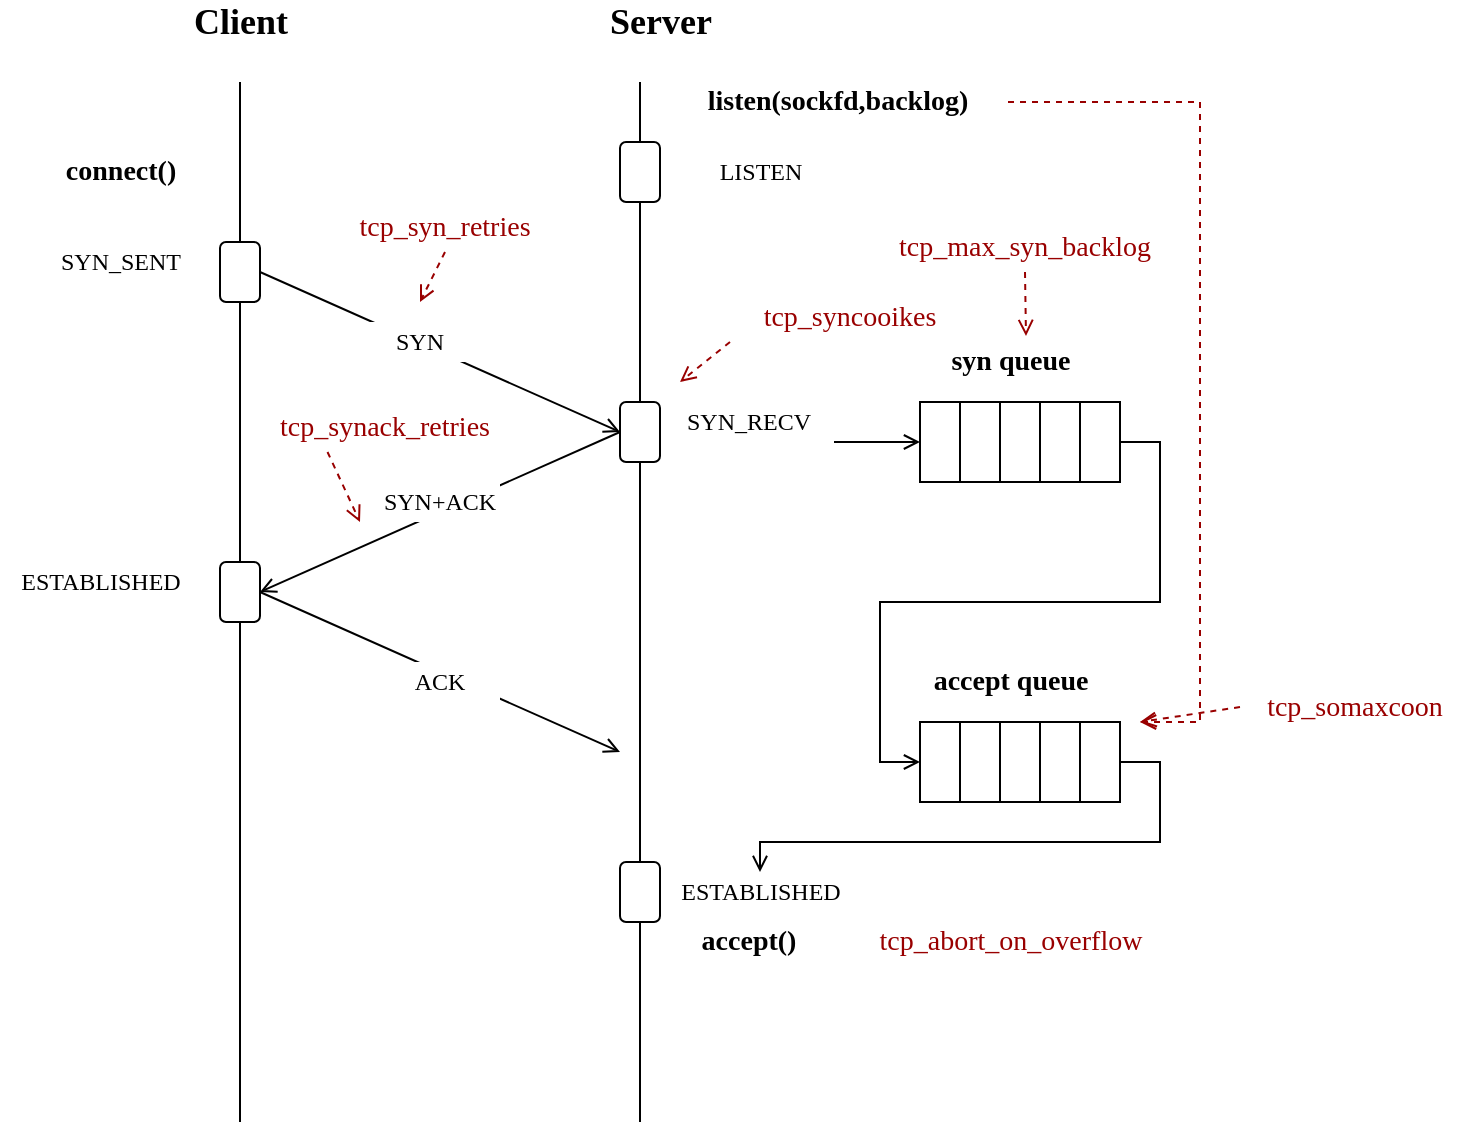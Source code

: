 <mxfile version="13.10.2" type="github" pages="2">
  <diagram id="P91SCGsz-ltXGOBzR_zQ" name="第 1 页">
    <mxGraphModel dx="946" dy="572" grid="1" gridSize="10" guides="1" tooltips="1" connect="1" arrows="1" fold="1" page="0" pageScale="1" pageWidth="827" pageHeight="1169" math="0" shadow="0">
      <root>
        <mxCell id="0" />
        <mxCell id="1" parent="0" />
        <mxCell id="ni8dpE49jvUW7miDLn6J-11" value="" style="endArrow=none;html=1;strokeWidth=1;" parent="1" edge="1">
          <mxGeometry width="50" height="50" relative="1" as="geometry">
            <mxPoint x="160" y="560" as="sourcePoint" />
            <mxPoint x="160" y="40" as="targetPoint" />
          </mxGeometry>
        </mxCell>
        <mxCell id="ni8dpE49jvUW7miDLn6J-34" style="rounded=0;orthogonalLoop=1;jettySize=auto;html=1;exitX=1;exitY=0.5;exitDx=0;exitDy=0;entryX=0;entryY=0.5;entryDx=0;entryDy=0;strokeWidth=1;endArrow=open;endFill=0;" parent="1" source="ni8dpE49jvUW7miDLn6J-8" target="ni8dpE49jvUW7miDLn6J-13" edge="1">
          <mxGeometry relative="1" as="geometry" />
        </mxCell>
        <mxCell id="ni8dpE49jvUW7miDLn6J-8" value="" style="rounded=1;whiteSpace=wrap;html=1;" parent="1" vertex="1">
          <mxGeometry x="150" y="120" width="20" height="30" as="geometry" />
        </mxCell>
        <mxCell id="ni8dpE49jvUW7miDLn6J-12" value="" style="endArrow=none;html=1;strokeWidth=1;" parent="1" source="ni8dpE49jvUW7miDLn6J-41" edge="1">
          <mxGeometry width="50" height="50" relative="1" as="geometry">
            <mxPoint x="360" y="560" as="sourcePoint" />
            <mxPoint x="360" y="40" as="targetPoint" />
          </mxGeometry>
        </mxCell>
        <mxCell id="ni8dpE49jvUW7miDLn6J-35" style="edgeStyle=none;rounded=0;orthogonalLoop=1;jettySize=auto;html=1;exitX=0;exitY=0.5;exitDx=0;exitDy=0;entryX=1;entryY=0.5;entryDx=0;entryDy=0;endArrow=open;endFill=0;strokeWidth=1;" parent="1" source="ni8dpE49jvUW7miDLn6J-13" target="ni8dpE49jvUW7miDLn6J-15" edge="1">
          <mxGeometry relative="1" as="geometry" />
        </mxCell>
        <mxCell id="ni8dpE49jvUW7miDLn6J-13" value="" style="rounded=1;whiteSpace=wrap;html=1;" parent="1" vertex="1">
          <mxGeometry x="350" y="200" width="20" height="30" as="geometry" />
        </mxCell>
        <mxCell id="ni8dpE49jvUW7miDLn6J-14" value="" style="endArrow=none;html=1;strokeWidth=1;" parent="1" target="ni8dpE49jvUW7miDLn6J-13" edge="1">
          <mxGeometry width="50" height="50" relative="1" as="geometry">
            <mxPoint x="360" y="400" as="sourcePoint" />
            <mxPoint x="360" y="80" as="targetPoint" />
          </mxGeometry>
        </mxCell>
        <mxCell id="ni8dpE49jvUW7miDLn6J-36" style="edgeStyle=none;rounded=0;orthogonalLoop=1;jettySize=auto;html=1;exitX=1;exitY=0.5;exitDx=0;exitDy=0;entryX=0;entryY=0.5;entryDx=0;entryDy=0;endArrow=open;endFill=0;strokeWidth=1;" parent="1" source="ni8dpE49jvUW7miDLn6J-15" edge="1">
          <mxGeometry relative="1" as="geometry">
            <mxPoint x="350" y="375" as="targetPoint" />
          </mxGeometry>
        </mxCell>
        <mxCell id="ni8dpE49jvUW7miDLn6J-15" value="" style="rounded=1;whiteSpace=wrap;html=1;" parent="1" vertex="1">
          <mxGeometry x="150" y="280" width="20" height="30" as="geometry" />
        </mxCell>
        <mxCell id="ni8dpE49jvUW7miDLn6J-20" value="" style="endArrow=none;html=1;strokeWidth=1;" parent="1" source="ni8dpE49jvUW7miDLn6J-49" edge="1">
          <mxGeometry width="50" height="50" relative="1" as="geometry">
            <mxPoint x="360" y="560" as="sourcePoint" />
            <mxPoint x="360" y="390" as="targetPoint" />
          </mxGeometry>
        </mxCell>
        <mxCell id="ni8dpE49jvUW7miDLn6J-23" value="" style="rounded=0;whiteSpace=wrap;html=1;strokeWidth=1;" parent="1" vertex="1">
          <mxGeometry x="500" y="200" width="20" height="40" as="geometry" />
        </mxCell>
        <mxCell id="ni8dpE49jvUW7miDLn6J-24" value="" style="rounded=0;whiteSpace=wrap;html=1;strokeWidth=1;" parent="1" vertex="1">
          <mxGeometry x="520" y="200" width="20" height="40" as="geometry" />
        </mxCell>
        <mxCell id="ni8dpE49jvUW7miDLn6J-25" value="" style="rounded=0;whiteSpace=wrap;html=1;strokeWidth=1;" parent="1" vertex="1">
          <mxGeometry x="560" y="200" width="20" height="40" as="geometry" />
        </mxCell>
        <mxCell id="ni8dpE49jvUW7miDLn6J-26" value="" style="rounded=0;whiteSpace=wrap;html=1;strokeWidth=1;" parent="1" vertex="1">
          <mxGeometry x="540" y="200" width="20" height="40" as="geometry" />
        </mxCell>
        <mxCell id="ni8dpE49jvUW7miDLn6J-48" style="edgeStyle=orthogonalEdgeStyle;rounded=0;orthogonalLoop=1;jettySize=auto;html=1;exitX=1;exitY=0.5;exitDx=0;exitDy=0;entryX=0;entryY=0.5;entryDx=0;entryDy=0;endArrow=open;endFill=0;strokeWidth=1;" parent="1" source="ni8dpE49jvUW7miDLn6J-27" target="ni8dpE49jvUW7miDLn6J-29" edge="1">
          <mxGeometry relative="1" as="geometry" />
        </mxCell>
        <mxCell id="ni8dpE49jvUW7miDLn6J-27" value="" style="rounded=0;whiteSpace=wrap;html=1;strokeWidth=1;" parent="1" vertex="1">
          <mxGeometry x="580" y="200" width="20" height="40" as="geometry" />
        </mxCell>
        <mxCell id="ni8dpE49jvUW7miDLn6J-29" value="" style="rounded=0;whiteSpace=wrap;html=1;strokeWidth=1;" parent="1" vertex="1">
          <mxGeometry x="500" y="360" width="20" height="40" as="geometry" />
        </mxCell>
        <mxCell id="ni8dpE49jvUW7miDLn6J-30" value="" style="rounded=0;whiteSpace=wrap;html=1;strokeWidth=1;" parent="1" vertex="1">
          <mxGeometry x="520" y="360" width="20" height="40" as="geometry" />
        </mxCell>
        <mxCell id="ni8dpE49jvUW7miDLn6J-31" value="" style="rounded=0;whiteSpace=wrap;html=1;strokeWidth=1;" parent="1" vertex="1">
          <mxGeometry x="560" y="360" width="20" height="40" as="geometry" />
        </mxCell>
        <mxCell id="ni8dpE49jvUW7miDLn6J-32" value="" style="rounded=0;whiteSpace=wrap;html=1;strokeWidth=1;" parent="1" vertex="1">
          <mxGeometry x="540" y="360" width="20" height="40" as="geometry" />
        </mxCell>
        <mxCell id="ni8dpE49jvUW7miDLn6J-33" value="" style="rounded=0;whiteSpace=wrap;html=1;strokeWidth=1;" parent="1" vertex="1">
          <mxGeometry x="580" y="360" width="20" height="40" as="geometry" />
        </mxCell>
        <mxCell id="ni8dpE49jvUW7miDLn6J-37" value="&lt;font face=&quot;Comic Sans MS&quot;&gt;SYN_SENT&lt;/font&gt;" style="text;html=1;resizable=0;autosize=1;align=center;verticalAlign=middle;points=[];fillColor=none;strokeColor=none;rounded=0;" parent="1" vertex="1">
          <mxGeometry x="60" y="120" width="80" height="20" as="geometry" />
        </mxCell>
        <mxCell id="ni8dpE49jvUW7miDLn6J-38" value="&lt;font face=&quot;Comic Sans MS&quot;&gt;SYN_RECV&lt;/font&gt;" style="text;html=1;resizable=0;autosize=1;align=center;verticalAlign=middle;points=[];fillColor=none;strokeColor=none;rounded=0;" parent="1" vertex="1">
          <mxGeometry x="374" y="200" width="80" height="20" as="geometry" />
        </mxCell>
        <mxCell id="ni8dpE49jvUW7miDLn6J-39" value="&lt;font face=&quot;Comic Sans MS&quot;&gt;ESTABLISHED&lt;/font&gt;" style="text;html=1;resizable=0;autosize=1;align=center;verticalAlign=middle;points=[];fillColor=none;strokeColor=none;rounded=0;" parent="1" vertex="1">
          <mxGeometry x="40" y="280" width="100" height="20" as="geometry" />
        </mxCell>
        <mxCell id="ni8dpE49jvUW7miDLn6J-41" value="" style="rounded=1;whiteSpace=wrap;html=1;" parent="1" vertex="1">
          <mxGeometry x="350" y="70" width="20" height="30" as="geometry" />
        </mxCell>
        <mxCell id="ni8dpE49jvUW7miDLn6J-42" value="" style="endArrow=none;html=1;strokeWidth=1;" parent="1" source="ni8dpE49jvUW7miDLn6J-13" target="ni8dpE49jvUW7miDLn6J-41" edge="1">
          <mxGeometry width="50" height="50" relative="1" as="geometry">
            <mxPoint x="360" y="200" as="sourcePoint" />
            <mxPoint x="360" y="40" as="targetPoint" />
          </mxGeometry>
        </mxCell>
        <mxCell id="ni8dpE49jvUW7miDLn6J-43" value="&lt;font face=&quot;Comic Sans MS&quot;&gt;LISTEN&lt;/font&gt;" style="text;html=1;resizable=0;autosize=1;align=center;verticalAlign=middle;points=[];fillColor=none;strokeColor=none;rounded=0;" parent="1" vertex="1">
          <mxGeometry x="390" y="75" width="60" height="20" as="geometry" />
        </mxCell>
        <mxCell id="ni8dpE49jvUW7miDLn6J-45" value="&lt;b style=&quot;font-family: &amp;#34;comic sans ms&amp;#34;&quot;&gt;&lt;font style=&quot;font-size: 14px&quot;&gt;connect()&lt;/font&gt;&lt;/b&gt;" style="text;html=1;resizable=0;autosize=1;align=center;verticalAlign=middle;points=[];fillColor=none;strokeColor=none;rounded=0;" parent="1" vertex="1">
          <mxGeometry x="60" y="75" width="80" height="20" as="geometry" />
        </mxCell>
        <mxCell id="ni8dpE49jvUW7miDLn6J-46" value="&lt;b style=&quot;font-family: &amp;#34;comic sans ms&amp;#34;&quot;&gt;&lt;font style=&quot;font-size: 14px&quot;&gt;syn queue&lt;/font&gt;&lt;/b&gt;" style="text;html=1;resizable=0;autosize=1;align=center;verticalAlign=middle;points=[];fillColor=none;strokeColor=none;rounded=0;" parent="1" vertex="1">
          <mxGeometry x="505" y="170" width="80" height="20" as="geometry" />
        </mxCell>
        <mxCell id="ni8dpE49jvUW7miDLn6J-47" value="&lt;font face=&quot;comic sans ms&quot;&gt;&lt;span style=&quot;font-size: 14px&quot;&gt;&lt;b&gt;accept queue&lt;/b&gt;&lt;/span&gt;&lt;/font&gt;" style="text;html=1;resizable=0;autosize=1;align=center;verticalAlign=middle;points=[];fillColor=none;strokeColor=none;rounded=0;" parent="1" vertex="1">
          <mxGeometry x="495" y="330" width="100" height="20" as="geometry" />
        </mxCell>
        <mxCell id="ni8dpE49jvUW7miDLn6J-49" value="" style="rounded=1;whiteSpace=wrap;html=1;" parent="1" vertex="1">
          <mxGeometry x="350" y="430" width="20" height="30" as="geometry" />
        </mxCell>
        <mxCell id="ni8dpE49jvUW7miDLn6J-50" value="" style="endArrow=none;html=1;strokeWidth=1;" parent="1" target="ni8dpE49jvUW7miDLn6J-49" edge="1">
          <mxGeometry width="50" height="50" relative="1" as="geometry">
            <mxPoint x="360" y="560" as="sourcePoint" />
            <mxPoint x="360" y="390" as="targetPoint" />
          </mxGeometry>
        </mxCell>
        <mxCell id="ni8dpE49jvUW7miDLn6J-51" value="&lt;b style=&quot;font-family: &amp;#34;comic sans ms&amp;#34;&quot;&gt;&lt;font style=&quot;font-size: 14px&quot;&gt;accept()&lt;/font&gt;&lt;/b&gt;" style="text;html=1;resizable=0;autosize=1;align=center;verticalAlign=middle;points=[];fillColor=none;strokeColor=none;rounded=0;" parent="1" vertex="1">
          <mxGeometry x="379" y="460" width="70" height="20" as="geometry" />
        </mxCell>
        <mxCell id="ni8dpE49jvUW7miDLn6J-53" value="&lt;font face=&quot;Comic Sans MS&quot;&gt;SYN&lt;/font&gt;" style="rounded=0;whiteSpace=wrap;html=1;strokeWidth=1;strokeColor=none;" parent="1" vertex="1">
          <mxGeometry x="220" y="160" width="60" height="20" as="geometry" />
        </mxCell>
        <mxCell id="ni8dpE49jvUW7miDLn6J-55" value="&lt;font face=&quot;Comic Sans MS&quot;&gt;SYN+ACK&lt;/font&gt;" style="rounded=0;whiteSpace=wrap;html=1;strokeWidth=1;strokeColor=none;" parent="1" vertex="1">
          <mxGeometry x="230" y="240" width="60" height="20" as="geometry" />
        </mxCell>
        <mxCell id="ni8dpE49jvUW7miDLn6J-56" value="&lt;font face=&quot;Comic Sans MS&quot;&gt;ACK&lt;/font&gt;" style="rounded=0;whiteSpace=wrap;html=1;strokeWidth=1;strokeColor=none;" parent="1" vertex="1">
          <mxGeometry x="230" y="330" width="60" height="20" as="geometry" />
        </mxCell>
        <mxCell id="ni8dpE49jvUW7miDLn6J-61" value="" style="endArrow=open;html=1;strokeWidth=1;entryX=0;entryY=0.5;entryDx=0;entryDy=0;endFill=0;" parent="1" target="ni8dpE49jvUW7miDLn6J-23" edge="1">
          <mxGeometry width="50" height="50" relative="1" as="geometry">
            <mxPoint x="457" y="220" as="sourcePoint" />
            <mxPoint x="480" y="220" as="targetPoint" />
          </mxGeometry>
        </mxCell>
        <mxCell id="ni8dpE49jvUW7miDLn6J-63" value="&lt;b style=&quot;font-family: &amp;#34;comic sans ms&amp;#34;&quot;&gt;&lt;font style=&quot;font-size: 18px&quot;&gt;Client&lt;/font&gt;&lt;/b&gt;" style="text;html=1;resizable=0;autosize=1;align=center;verticalAlign=middle;points=[];fillColor=none;strokeColor=none;rounded=0;" parent="1" vertex="1">
          <mxGeometry x="130" width="60" height="20" as="geometry" />
        </mxCell>
        <mxCell id="ni8dpE49jvUW7miDLn6J-64" value="&lt;b style=&quot;font-family: &amp;#34;comic sans ms&amp;#34;&quot;&gt;&lt;font style=&quot;font-size: 18px&quot;&gt;Server&lt;/font&gt;&lt;/b&gt;" style="text;html=1;resizable=0;autosize=1;align=center;verticalAlign=middle;points=[];fillColor=none;strokeColor=none;rounded=0;" parent="1" vertex="1">
          <mxGeometry x="335" width="70" height="20" as="geometry" />
        </mxCell>
        <mxCell id="S7OQ7nhC4cUbiSSfPi-7-3" value="&lt;span style=&quot;color: rgb(153 , 0 , 0) ; font-family: &amp;#34;comic sans ms&amp;#34; ; font-size: 14px&quot;&gt;tcp_abort_on_overflow&lt;/span&gt;" style="text;html=1;resizable=0;autosize=1;align=center;verticalAlign=middle;points=[];fillColor=none;strokeColor=none;rounded=0;" parent="1" vertex="1">
          <mxGeometry x="460" y="460" width="170" height="20" as="geometry" />
        </mxCell>
        <mxCell id="ni8dpE49jvUW7miDLn6J-40" value="&lt;font face=&quot;Comic Sans MS&quot;&gt;ESTABLISHED&lt;/font&gt;" style="text;html=1;resizable=0;autosize=1;align=center;verticalAlign=middle;points=[];fillColor=none;strokeColor=none;rounded=0;" parent="1" vertex="1">
          <mxGeometry x="370" y="435" width="100" height="20" as="geometry" />
        </mxCell>
        <mxCell id="S7OQ7nhC4cUbiSSfPi-7-6" style="edgeStyle=orthogonalEdgeStyle;rounded=0;orthogonalLoop=1;jettySize=auto;html=1;exitX=1;exitY=0.5;exitDx=0;exitDy=0;endArrow=open;endFill=0;strokeWidth=1;" parent="1" source="ni8dpE49jvUW7miDLn6J-33" target="ni8dpE49jvUW7miDLn6J-40" edge="1">
          <mxGeometry relative="1" as="geometry">
            <mxPoint x="600" y="380" as="sourcePoint" />
            <mxPoint x="420" y="465" as="targetPoint" />
            <Array as="points">
              <mxPoint x="620" y="380" />
              <mxPoint x="620" y="420" />
              <mxPoint x="420" y="420" />
            </Array>
          </mxGeometry>
        </mxCell>
        <mxCell id="1J-aFWkA4ZrwVu6TO-Vl-5" style="rounded=1;orthogonalLoop=1;jettySize=auto;html=1;exitX=0.5;exitY=1;exitDx=0;exitDy=0;dashed=1;endArrow=open;endFill=0;strokeWidth=1;strokeColor=#990000;" edge="1" parent="1" source="1J-aFWkA4ZrwVu6TO-Vl-4">
          <mxGeometry relative="1" as="geometry">
            <mxPoint x="250" y="150" as="targetPoint" />
          </mxGeometry>
        </mxCell>
        <mxCell id="1J-aFWkA4ZrwVu6TO-Vl-4" value="&lt;span style=&quot;color: rgb(153 , 0 , 0) ; font-family: &amp;#34;comic sans ms&amp;#34; ; font-size: 14px&quot;&gt;tcp_syn_retries&lt;/span&gt;" style="rounded=0;whiteSpace=wrap;html=1;strokeColor=none;fillColor=none;" vertex="1" parent="1">
          <mxGeometry x="205" y="100" width="115" height="25" as="geometry" />
        </mxCell>
        <mxCell id="1J-aFWkA4ZrwVu6TO-Vl-7" style="edgeStyle=none;rounded=1;orthogonalLoop=1;jettySize=auto;html=1;exitX=0.25;exitY=1;exitDx=0;exitDy=0;dashed=1;endArrow=open;endFill=0;strokeColor=#990000;strokeWidth=1;" edge="1" parent="1" source="1J-aFWkA4ZrwVu6TO-Vl-6">
          <mxGeometry relative="1" as="geometry">
            <mxPoint x="220" y="260" as="targetPoint" />
          </mxGeometry>
        </mxCell>
        <mxCell id="1J-aFWkA4ZrwVu6TO-Vl-6" value="&lt;span style=&quot;color: rgb(153 , 0 , 0) ; font-family: &amp;#34;comic sans ms&amp;#34; ; font-size: 14px&quot;&gt;tcp_synack_retries&lt;/span&gt;" style="rounded=0;whiteSpace=wrap;html=1;strokeColor=none;fillColor=none;" vertex="1" parent="1">
          <mxGeometry x="175" y="200" width="115" height="25" as="geometry" />
        </mxCell>
        <mxCell id="1J-aFWkA4ZrwVu6TO-Vl-17" style="edgeStyle=none;rounded=1;orthogonalLoop=1;jettySize=auto;html=1;exitX=0.5;exitY=1;exitDx=0;exitDy=0;entryX=0.6;entryY=-0.15;entryDx=0;entryDy=0;entryPerimeter=0;dashed=1;endArrow=open;endFill=0;strokeColor=#990000;strokeWidth=1;" edge="1" parent="1" source="1J-aFWkA4ZrwVu6TO-Vl-8" target="ni8dpE49jvUW7miDLn6J-46">
          <mxGeometry relative="1" as="geometry" />
        </mxCell>
        <mxCell id="1J-aFWkA4ZrwVu6TO-Vl-8" value="&lt;span style=&quot;color: rgb(153 , 0 , 0) ; font-family: &amp;#34;comic sans ms&amp;#34; ; font-size: 14px&quot;&gt;tcp_max_syn_backlog&lt;/span&gt;" style="rounded=0;whiteSpace=wrap;html=1;strokeColor=none;fillColor=none;" vertex="1" parent="1">
          <mxGeometry x="495" y="110" width="115" height="25" as="geometry" />
        </mxCell>
        <mxCell id="1J-aFWkA4ZrwVu6TO-Vl-16" style="rounded=1;orthogonalLoop=1;jettySize=auto;html=1;exitX=0;exitY=1;exitDx=0;exitDy=0;dashed=1;endArrow=open;endFill=0;strokeColor=#990000;strokeWidth=1;" edge="1" parent="1" source="1J-aFWkA4ZrwVu6TO-Vl-9">
          <mxGeometry relative="1" as="geometry">
            <mxPoint x="380" y="190" as="targetPoint" />
          </mxGeometry>
        </mxCell>
        <mxCell id="1J-aFWkA4ZrwVu6TO-Vl-9" value="&lt;span style=&quot;color: rgb(153 , 0 , 0) ; font-family: &amp;#34;comic sans ms&amp;#34; ; font-size: 14px&quot;&gt;tcp_syncooikes&lt;/span&gt;" style="rounded=0;whiteSpace=wrap;html=1;strokeColor=none;fillColor=none;" vertex="1" parent="1">
          <mxGeometry x="405" y="145" width="120" height="25" as="geometry" />
        </mxCell>
        <mxCell id="1J-aFWkA4ZrwVu6TO-Vl-15" style="edgeStyle=orthogonalEdgeStyle;rounded=0;orthogonalLoop=1;jettySize=auto;html=1;exitX=1;exitY=0.5;exitDx=0;exitDy=0;dashed=1;endArrow=open;endFill=0;strokeColor=#990000;strokeWidth=1;" edge="1" parent="1" source="1J-aFWkA4ZrwVu6TO-Vl-13">
          <mxGeometry relative="1" as="geometry">
            <mxPoint x="610" y="360" as="targetPoint" />
            <Array as="points">
              <mxPoint x="640" y="50" />
              <mxPoint x="640" y="360" />
            </Array>
          </mxGeometry>
        </mxCell>
        <mxCell id="1J-aFWkA4ZrwVu6TO-Vl-13" value="&lt;b style=&quot;font-family: &amp;#34;comic sans ms&amp;#34;&quot;&gt;&lt;font style=&quot;font-size: 14px&quot;&gt;listen(sockfd,backlog)&lt;/font&gt;&lt;/b&gt;" style="rounded=0;whiteSpace=wrap;html=1;fillColor=none;strokeColor=none;" vertex="1" parent="1">
          <mxGeometry x="374" y="40" width="170" height="20" as="geometry" />
        </mxCell>
        <mxCell id="1J-aFWkA4ZrwVu6TO-Vl-19" style="edgeStyle=none;rounded=0;orthogonalLoop=1;jettySize=auto;html=1;exitX=0;exitY=0.5;exitDx=0;exitDy=0;dashed=1;endArrow=open;endFill=0;strokeColor=#990000;strokeWidth=1;" edge="1" parent="1" source="1J-aFWkA4ZrwVu6TO-Vl-14">
          <mxGeometry relative="1" as="geometry">
            <mxPoint x="610" y="360" as="targetPoint" />
          </mxGeometry>
        </mxCell>
        <mxCell id="1J-aFWkA4ZrwVu6TO-Vl-14" value="&lt;span style=&quot;color: rgb(153 , 0 , 0) ; font-family: &amp;#34;comic sans ms&amp;#34; ; font-size: 14px&quot;&gt;tcp_somaxcoon&lt;/span&gt;" style="rounded=0;whiteSpace=wrap;html=1;strokeColor=none;fillColor=none;" vertex="1" parent="1">
          <mxGeometry x="660" y="340" width="115" height="25" as="geometry" />
        </mxCell>
      </root>
    </mxGraphModel>
  </diagram>
  <diagram id="XFX0vkUPsNWKhFtLI-k-" name="第 2 页">
    <mxGraphModel dx="946" dy="572" grid="1" gridSize="10" guides="1" tooltips="1" connect="1" arrows="1" fold="1" page="1" pageScale="1" pageWidth="827" pageHeight="1169" math="0" shadow="0">
      <root>
        <mxCell id="U9cxC668VKOAQDDr5x8p-0" />
        <mxCell id="U9cxC668VKOAQDDr5x8p-1" parent="U9cxC668VKOAQDDr5x8p-0" />
        <mxCell id="U9cxC668VKOAQDDr5x8p-2" value="" style="endArrow=none;html=1;strokeWidth=1;" edge="1" parent="U9cxC668VKOAQDDr5x8p-1">
          <mxGeometry width="50" height="50" relative="1" as="geometry">
            <mxPoint x="160" y="560" as="sourcePoint" />
            <mxPoint x="160" y="40" as="targetPoint" />
          </mxGeometry>
        </mxCell>
        <mxCell id="U9cxC668VKOAQDDr5x8p-3" style="rounded=0;orthogonalLoop=1;jettySize=auto;html=1;exitX=1;exitY=0.5;exitDx=0;exitDy=0;entryX=0;entryY=0.5;entryDx=0;entryDy=0;strokeWidth=1;endArrow=open;endFill=0;" edge="1" parent="U9cxC668VKOAQDDr5x8p-1" source="U9cxC668VKOAQDDr5x8p-4" target="U9cxC668VKOAQDDr5x8p-7">
          <mxGeometry relative="1" as="geometry" />
        </mxCell>
        <mxCell id="U9cxC668VKOAQDDr5x8p-4" value="" style="rounded=1;whiteSpace=wrap;html=1;" vertex="1" parent="U9cxC668VKOAQDDr5x8p-1">
          <mxGeometry x="150" y="120" width="20" height="30" as="geometry" />
        </mxCell>
        <mxCell id="U9cxC668VKOAQDDr5x8p-5" value="" style="endArrow=none;html=1;strokeWidth=1;" edge="1" parent="U9cxC668VKOAQDDr5x8p-1" source="U9cxC668VKOAQDDr5x8p-26">
          <mxGeometry width="50" height="50" relative="1" as="geometry">
            <mxPoint x="360" y="560" as="sourcePoint" />
            <mxPoint x="360" y="40" as="targetPoint" />
          </mxGeometry>
        </mxCell>
        <mxCell id="U9cxC668VKOAQDDr5x8p-6" style="edgeStyle=none;rounded=0;orthogonalLoop=1;jettySize=auto;html=1;exitX=0;exitY=0.5;exitDx=0;exitDy=0;entryX=1;entryY=0.5;entryDx=0;entryDy=0;endArrow=open;endFill=0;strokeWidth=1;" edge="1" parent="U9cxC668VKOAQDDr5x8p-1" source="U9cxC668VKOAQDDr5x8p-7" target="U9cxC668VKOAQDDr5x8p-10">
          <mxGeometry relative="1" as="geometry" />
        </mxCell>
        <mxCell id="U9cxC668VKOAQDDr5x8p-7" value="" style="rounded=1;whiteSpace=wrap;html=1;" vertex="1" parent="U9cxC668VKOAQDDr5x8p-1">
          <mxGeometry x="350" y="200" width="20" height="30" as="geometry" />
        </mxCell>
        <mxCell id="U9cxC668VKOAQDDr5x8p-8" value="" style="endArrow=none;html=1;strokeWidth=1;" edge="1" parent="U9cxC668VKOAQDDr5x8p-1" target="U9cxC668VKOAQDDr5x8p-7">
          <mxGeometry width="50" height="50" relative="1" as="geometry">
            <mxPoint x="360" y="400" as="sourcePoint" />
            <mxPoint x="360" y="80" as="targetPoint" />
          </mxGeometry>
        </mxCell>
        <mxCell id="U9cxC668VKOAQDDr5x8p-9" style="edgeStyle=none;rounded=0;orthogonalLoop=1;jettySize=auto;html=1;exitX=1;exitY=0.5;exitDx=0;exitDy=0;entryX=0;entryY=0.5;entryDx=0;entryDy=0;endArrow=open;endFill=0;strokeWidth=1;" edge="1" parent="U9cxC668VKOAQDDr5x8p-1" source="U9cxC668VKOAQDDr5x8p-10">
          <mxGeometry relative="1" as="geometry">
            <mxPoint x="350" y="375" as="targetPoint" />
          </mxGeometry>
        </mxCell>
        <mxCell id="U9cxC668VKOAQDDr5x8p-10" value="" style="rounded=1;whiteSpace=wrap;html=1;" vertex="1" parent="U9cxC668VKOAQDDr5x8p-1">
          <mxGeometry x="150" y="280" width="20" height="30" as="geometry" />
        </mxCell>
        <mxCell id="U9cxC668VKOAQDDr5x8p-11" value="" style="endArrow=none;html=1;strokeWidth=1;" edge="1" parent="U9cxC668VKOAQDDr5x8p-1" source="U9cxC668VKOAQDDr5x8p-32">
          <mxGeometry width="50" height="50" relative="1" as="geometry">
            <mxPoint x="360" y="560" as="sourcePoint" />
            <mxPoint x="360" y="390" as="targetPoint" />
          </mxGeometry>
        </mxCell>
        <mxCell id="U9cxC668VKOAQDDr5x8p-12" value="" style="rounded=0;whiteSpace=wrap;html=1;strokeWidth=1;" vertex="1" parent="U9cxC668VKOAQDDr5x8p-1">
          <mxGeometry x="500" y="200" width="20" height="40" as="geometry" />
        </mxCell>
        <mxCell id="U9cxC668VKOAQDDr5x8p-13" value="" style="rounded=0;whiteSpace=wrap;html=1;strokeWidth=1;" vertex="1" parent="U9cxC668VKOAQDDr5x8p-1">
          <mxGeometry x="520" y="200" width="20" height="40" as="geometry" />
        </mxCell>
        <mxCell id="U9cxC668VKOAQDDr5x8p-14" value="" style="rounded=0;whiteSpace=wrap;html=1;strokeWidth=1;" vertex="1" parent="U9cxC668VKOAQDDr5x8p-1">
          <mxGeometry x="560" y="200" width="20" height="40" as="geometry" />
        </mxCell>
        <mxCell id="U9cxC668VKOAQDDr5x8p-15" value="" style="rounded=0;whiteSpace=wrap;html=1;strokeWidth=1;" vertex="1" parent="U9cxC668VKOAQDDr5x8p-1">
          <mxGeometry x="540" y="200" width="20" height="40" as="geometry" />
        </mxCell>
        <mxCell id="U9cxC668VKOAQDDr5x8p-16" style="edgeStyle=orthogonalEdgeStyle;rounded=0;orthogonalLoop=1;jettySize=auto;html=1;exitX=1;exitY=0.5;exitDx=0;exitDy=0;entryX=0;entryY=0.5;entryDx=0;entryDy=0;endArrow=open;endFill=0;strokeWidth=1;" edge="1" parent="U9cxC668VKOAQDDr5x8p-1" source="U9cxC668VKOAQDDr5x8p-17" target="U9cxC668VKOAQDDr5x8p-18">
          <mxGeometry relative="1" as="geometry" />
        </mxCell>
        <mxCell id="U9cxC668VKOAQDDr5x8p-17" value="" style="rounded=0;whiteSpace=wrap;html=1;strokeWidth=1;" vertex="1" parent="U9cxC668VKOAQDDr5x8p-1">
          <mxGeometry x="580" y="200" width="20" height="40" as="geometry" />
        </mxCell>
        <mxCell id="U9cxC668VKOAQDDr5x8p-18" value="" style="rounded=0;whiteSpace=wrap;html=1;strokeWidth=1;" vertex="1" parent="U9cxC668VKOAQDDr5x8p-1">
          <mxGeometry x="500" y="360" width="20" height="40" as="geometry" />
        </mxCell>
        <mxCell id="U9cxC668VKOAQDDr5x8p-19" value="" style="rounded=0;whiteSpace=wrap;html=1;strokeWidth=1;" vertex="1" parent="U9cxC668VKOAQDDr5x8p-1">
          <mxGeometry x="520" y="360" width="20" height="40" as="geometry" />
        </mxCell>
        <mxCell id="U9cxC668VKOAQDDr5x8p-20" value="" style="rounded=0;whiteSpace=wrap;html=1;strokeWidth=1;" vertex="1" parent="U9cxC668VKOAQDDr5x8p-1">
          <mxGeometry x="560" y="360" width="20" height="40" as="geometry" />
        </mxCell>
        <mxCell id="U9cxC668VKOAQDDr5x8p-21" value="" style="rounded=0;whiteSpace=wrap;html=1;strokeWidth=1;" vertex="1" parent="U9cxC668VKOAQDDr5x8p-1">
          <mxGeometry x="540" y="360" width="20" height="40" as="geometry" />
        </mxCell>
        <mxCell id="U9cxC668VKOAQDDr5x8p-22" value="" style="rounded=0;whiteSpace=wrap;html=1;strokeWidth=1;" vertex="1" parent="U9cxC668VKOAQDDr5x8p-1">
          <mxGeometry x="580" y="360" width="20" height="40" as="geometry" />
        </mxCell>
        <mxCell id="U9cxC668VKOAQDDr5x8p-23" value="&lt;font face=&quot;Comic Sans MS&quot;&gt;SYN_SENT&lt;/font&gt;" style="text;html=1;resizable=0;autosize=1;align=center;verticalAlign=middle;points=[];fillColor=none;strokeColor=none;rounded=0;" vertex="1" parent="U9cxC668VKOAQDDr5x8p-1">
          <mxGeometry x="60" y="120" width="80" height="20" as="geometry" />
        </mxCell>
        <mxCell id="U9cxC668VKOAQDDr5x8p-24" value="&lt;font face=&quot;Comic Sans MS&quot;&gt;SYN_RECV&lt;/font&gt;" style="text;html=1;resizable=0;autosize=1;align=center;verticalAlign=middle;points=[];fillColor=none;strokeColor=none;rounded=0;" vertex="1" parent="U9cxC668VKOAQDDr5x8p-1">
          <mxGeometry x="374" y="200" width="80" height="20" as="geometry" />
        </mxCell>
        <mxCell id="U9cxC668VKOAQDDr5x8p-25" value="&lt;font face=&quot;Comic Sans MS&quot;&gt;ESTABLISHED&lt;/font&gt;" style="text;html=1;resizable=0;autosize=1;align=center;verticalAlign=middle;points=[];fillColor=none;strokeColor=none;rounded=0;" vertex="1" parent="U9cxC668VKOAQDDr5x8p-1">
          <mxGeometry x="40" y="280" width="100" height="20" as="geometry" />
        </mxCell>
        <mxCell id="U9cxC668VKOAQDDr5x8p-26" value="" style="rounded=1;whiteSpace=wrap;html=1;" vertex="1" parent="U9cxC668VKOAQDDr5x8p-1">
          <mxGeometry x="350" y="70" width="20" height="30" as="geometry" />
        </mxCell>
        <mxCell id="U9cxC668VKOAQDDr5x8p-27" value="" style="endArrow=none;html=1;strokeWidth=1;" edge="1" parent="U9cxC668VKOAQDDr5x8p-1" source="U9cxC668VKOAQDDr5x8p-7" target="U9cxC668VKOAQDDr5x8p-26">
          <mxGeometry width="50" height="50" relative="1" as="geometry">
            <mxPoint x="360" y="200" as="sourcePoint" />
            <mxPoint x="360" y="40" as="targetPoint" />
          </mxGeometry>
        </mxCell>
        <mxCell id="U9cxC668VKOAQDDr5x8p-28" value="&lt;font face=&quot;Comic Sans MS&quot;&gt;LISTEN&lt;/font&gt;" style="text;html=1;resizable=0;autosize=1;align=center;verticalAlign=middle;points=[];fillColor=none;strokeColor=none;rounded=0;" vertex="1" parent="U9cxC668VKOAQDDr5x8p-1">
          <mxGeometry x="390" y="75" width="60" height="20" as="geometry" />
        </mxCell>
        <mxCell id="U9cxC668VKOAQDDr5x8p-29" value="&lt;b style=&quot;font-family: &amp;#34;comic sans ms&amp;#34;&quot;&gt;&lt;font style=&quot;font-size: 14px&quot;&gt;connect()&lt;/font&gt;&lt;/b&gt;" style="text;html=1;resizable=0;autosize=1;align=center;verticalAlign=middle;points=[];fillColor=none;strokeColor=none;rounded=0;" vertex="1" parent="U9cxC668VKOAQDDr5x8p-1">
          <mxGeometry x="60" y="75" width="80" height="20" as="geometry" />
        </mxCell>
        <mxCell id="U9cxC668VKOAQDDr5x8p-30" value="&lt;b style=&quot;font-family: &amp;#34;comic sans ms&amp;#34;&quot;&gt;&lt;font style=&quot;font-size: 14px&quot;&gt;syn queue&lt;/font&gt;&lt;/b&gt;" style="text;html=1;resizable=0;autosize=1;align=center;verticalAlign=middle;points=[];fillColor=none;strokeColor=none;rounded=0;" vertex="1" parent="U9cxC668VKOAQDDr5x8p-1">
          <mxGeometry x="505" y="170" width="80" height="20" as="geometry" />
        </mxCell>
        <mxCell id="U9cxC668VKOAQDDr5x8p-31" value="&lt;font face=&quot;comic sans ms&quot;&gt;&lt;span style=&quot;font-size: 14px&quot;&gt;&lt;b&gt;accept queue&lt;/b&gt;&lt;/span&gt;&lt;/font&gt;" style="text;html=1;resizable=0;autosize=1;align=center;verticalAlign=middle;points=[];fillColor=none;strokeColor=none;rounded=0;" vertex="1" parent="U9cxC668VKOAQDDr5x8p-1">
          <mxGeometry x="495" y="330" width="100" height="20" as="geometry" />
        </mxCell>
        <mxCell id="U9cxC668VKOAQDDr5x8p-32" value="" style="rounded=1;whiteSpace=wrap;html=1;" vertex="1" parent="U9cxC668VKOAQDDr5x8p-1">
          <mxGeometry x="350" y="430" width="20" height="30" as="geometry" />
        </mxCell>
        <mxCell id="U9cxC668VKOAQDDr5x8p-33" value="" style="endArrow=none;html=1;strokeWidth=1;" edge="1" parent="U9cxC668VKOAQDDr5x8p-1" target="U9cxC668VKOAQDDr5x8p-32">
          <mxGeometry width="50" height="50" relative="1" as="geometry">
            <mxPoint x="360" y="560" as="sourcePoint" />
            <mxPoint x="360" y="390" as="targetPoint" />
          </mxGeometry>
        </mxCell>
        <mxCell id="U9cxC668VKOAQDDr5x8p-34" value="&lt;b style=&quot;font-family: &amp;#34;comic sans ms&amp;#34;&quot;&gt;&lt;font style=&quot;font-size: 14px&quot;&gt;accept()&lt;/font&gt;&lt;/b&gt;" style="text;html=1;resizable=0;autosize=1;align=center;verticalAlign=middle;points=[];fillColor=none;strokeColor=none;rounded=0;" vertex="1" parent="U9cxC668VKOAQDDr5x8p-1">
          <mxGeometry x="379" y="460" width="70" height="20" as="geometry" />
        </mxCell>
        <mxCell id="U9cxC668VKOAQDDr5x8p-35" value="&lt;font face=&quot;Comic Sans MS&quot;&gt;SYN&lt;/font&gt;" style="rounded=0;whiteSpace=wrap;html=1;strokeWidth=1;strokeColor=none;" vertex="1" parent="U9cxC668VKOAQDDr5x8p-1">
          <mxGeometry x="220" y="160" width="60" height="20" as="geometry" />
        </mxCell>
        <mxCell id="U9cxC668VKOAQDDr5x8p-36" value="&lt;font face=&quot;Comic Sans MS&quot;&gt;SYN+ACK&lt;/font&gt;" style="rounded=0;whiteSpace=wrap;html=1;strokeWidth=1;strokeColor=none;" vertex="1" parent="U9cxC668VKOAQDDr5x8p-1">
          <mxGeometry x="230" y="240" width="60" height="20" as="geometry" />
        </mxCell>
        <mxCell id="U9cxC668VKOAQDDr5x8p-37" value="&lt;font face=&quot;Comic Sans MS&quot;&gt;ACK&lt;/font&gt;" style="rounded=0;whiteSpace=wrap;html=1;strokeWidth=1;strokeColor=none;" vertex="1" parent="U9cxC668VKOAQDDr5x8p-1">
          <mxGeometry x="230" y="330" width="60" height="20" as="geometry" />
        </mxCell>
        <mxCell id="U9cxC668VKOAQDDr5x8p-38" value="" style="endArrow=open;html=1;strokeWidth=1;entryX=0;entryY=0.5;entryDx=0;entryDy=0;endFill=0;" edge="1" parent="U9cxC668VKOAQDDr5x8p-1" target="U9cxC668VKOAQDDr5x8p-12">
          <mxGeometry width="50" height="50" relative="1" as="geometry">
            <mxPoint x="457" y="220" as="sourcePoint" />
            <mxPoint x="480" y="220" as="targetPoint" />
          </mxGeometry>
        </mxCell>
        <mxCell id="U9cxC668VKOAQDDr5x8p-39" value="&lt;b style=&quot;font-family: &amp;#34;comic sans ms&amp;#34;&quot;&gt;&lt;font style=&quot;font-size: 18px&quot;&gt;Client&lt;/font&gt;&lt;/b&gt;" style="text;html=1;resizable=0;autosize=1;align=center;verticalAlign=middle;points=[];fillColor=none;strokeColor=none;rounded=0;" vertex="1" parent="U9cxC668VKOAQDDr5x8p-1">
          <mxGeometry x="130" width="60" height="20" as="geometry" />
        </mxCell>
        <mxCell id="U9cxC668VKOAQDDr5x8p-40" value="&lt;b style=&quot;font-family: &amp;#34;comic sans ms&amp;#34;&quot;&gt;&lt;font style=&quot;font-size: 18px&quot;&gt;Server&lt;/font&gt;&lt;/b&gt;" style="text;html=1;resizable=0;autosize=1;align=center;verticalAlign=middle;points=[];fillColor=none;strokeColor=none;rounded=0;" vertex="1" parent="U9cxC668VKOAQDDr5x8p-1">
          <mxGeometry x="335" width="70" height="20" as="geometry" />
        </mxCell>
        <mxCell id="U9cxC668VKOAQDDr5x8p-42" value="&lt;font face=&quot;Comic Sans MS&quot;&gt;ESTABLISHED&lt;/font&gt;" style="text;html=1;resizable=0;autosize=1;align=center;verticalAlign=middle;points=[];fillColor=none;strokeColor=none;rounded=0;" vertex="1" parent="U9cxC668VKOAQDDr5x8p-1">
          <mxGeometry x="370" y="435" width="100" height="20" as="geometry" />
        </mxCell>
        <mxCell id="U9cxC668VKOAQDDr5x8p-43" style="edgeStyle=orthogonalEdgeStyle;rounded=0;orthogonalLoop=1;jettySize=auto;html=1;exitX=1;exitY=0.5;exitDx=0;exitDy=0;endArrow=open;endFill=0;strokeWidth=1;" edge="1" parent="U9cxC668VKOAQDDr5x8p-1" source="U9cxC668VKOAQDDr5x8p-22" target="U9cxC668VKOAQDDr5x8p-42">
          <mxGeometry relative="1" as="geometry">
            <mxPoint x="600" y="380" as="sourcePoint" />
            <mxPoint x="420" y="465" as="targetPoint" />
            <Array as="points">
              <mxPoint x="620" y="380" />
              <mxPoint x="620" y="420" />
              <mxPoint x="420" y="420" />
            </Array>
          </mxGeometry>
        </mxCell>
        <mxCell id="U9cxC668VKOAQDDr5x8p-53" value="&lt;b style=&quot;font-family: &amp;#34;comic sans ms&amp;#34;&quot;&gt;&lt;font style=&quot;font-size: 14px&quot;&gt;listen(sockfd,backlog)&lt;/font&gt;&lt;/b&gt;" style="rounded=0;whiteSpace=wrap;html=1;fillColor=none;strokeColor=none;" vertex="1" parent="U9cxC668VKOAQDDr5x8p-1">
          <mxGeometry x="374" y="40" width="170" height="20" as="geometry" />
        </mxCell>
      </root>
    </mxGraphModel>
  </diagram>
</mxfile>
